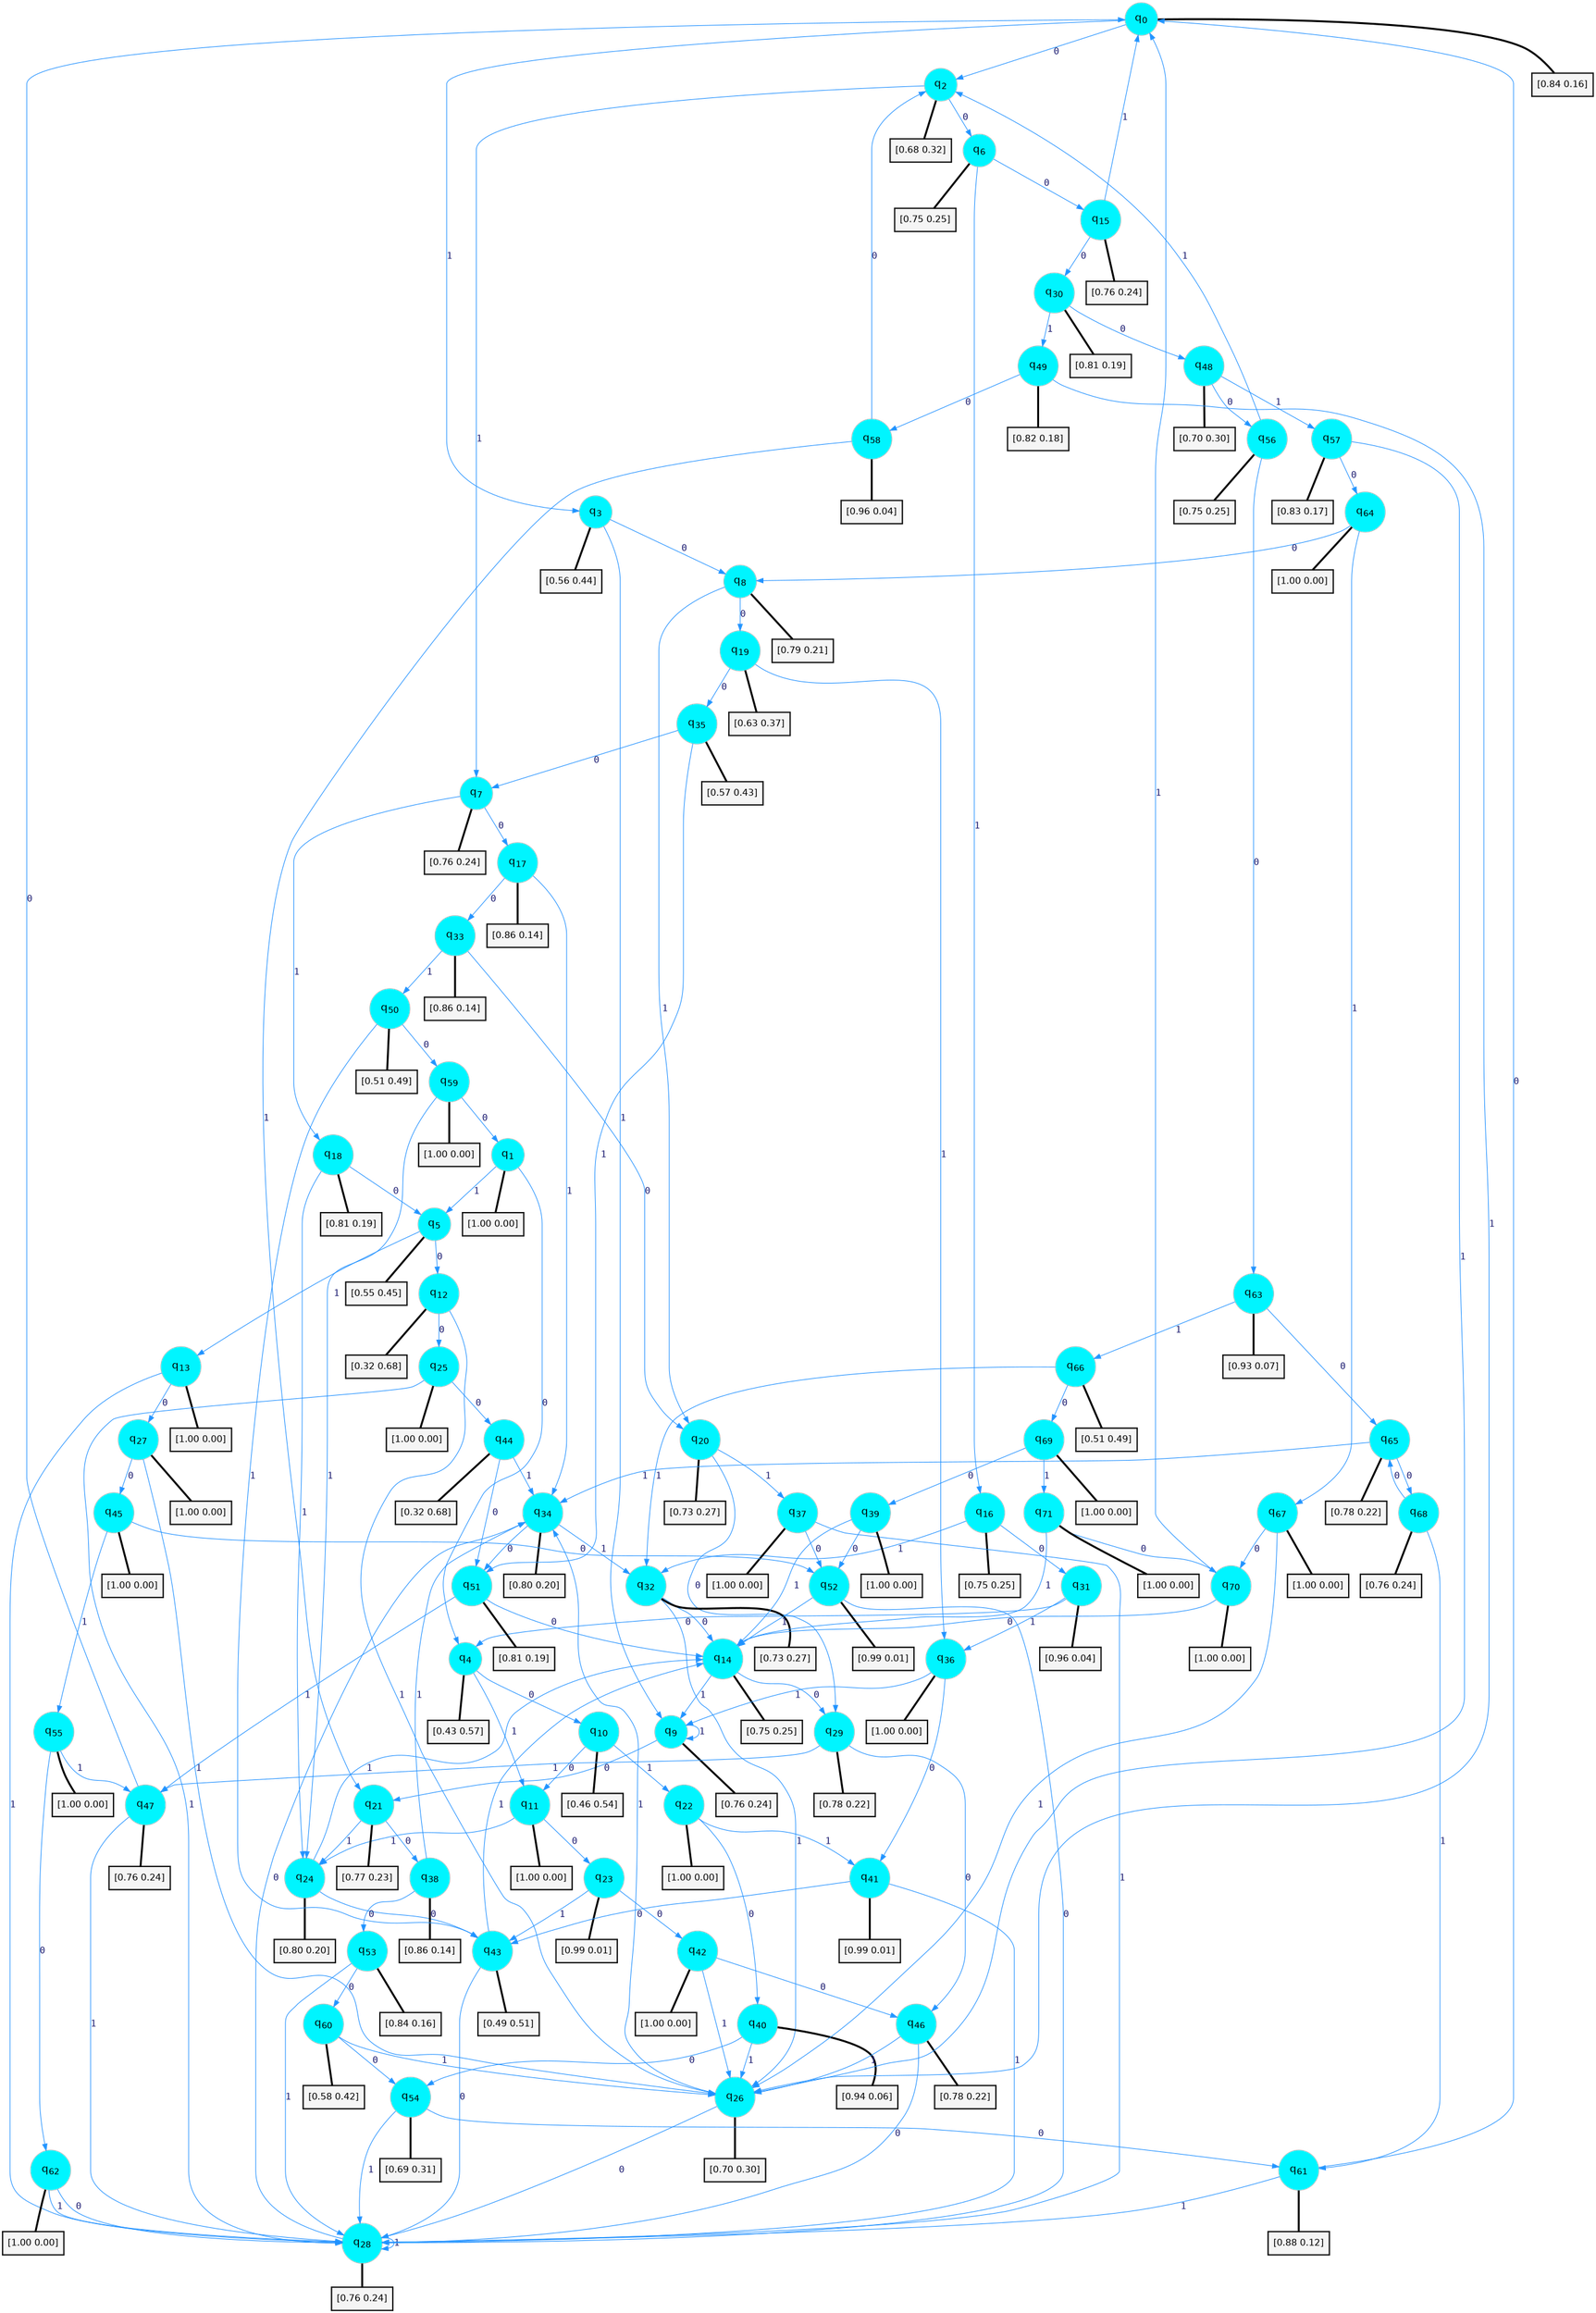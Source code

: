 digraph G {
graph [
bgcolor=transparent, dpi=300, rankdir=TD, size="40,25"];
node [
color=gray, fillcolor=turquoise1, fontcolor=black, fontname=Helvetica, fontsize=16, fontweight=bold, shape=circle, style=filled];
edge [
arrowsize=1, color=dodgerblue1, fontcolor=midnightblue, fontname=courier, fontweight=bold, penwidth=1, style=solid, weight=20];
0[label=<q<SUB>0</SUB>>];
1[label=<q<SUB>1</SUB>>];
2[label=<q<SUB>2</SUB>>];
3[label=<q<SUB>3</SUB>>];
4[label=<q<SUB>4</SUB>>];
5[label=<q<SUB>5</SUB>>];
6[label=<q<SUB>6</SUB>>];
7[label=<q<SUB>7</SUB>>];
8[label=<q<SUB>8</SUB>>];
9[label=<q<SUB>9</SUB>>];
10[label=<q<SUB>10</SUB>>];
11[label=<q<SUB>11</SUB>>];
12[label=<q<SUB>12</SUB>>];
13[label=<q<SUB>13</SUB>>];
14[label=<q<SUB>14</SUB>>];
15[label=<q<SUB>15</SUB>>];
16[label=<q<SUB>16</SUB>>];
17[label=<q<SUB>17</SUB>>];
18[label=<q<SUB>18</SUB>>];
19[label=<q<SUB>19</SUB>>];
20[label=<q<SUB>20</SUB>>];
21[label=<q<SUB>21</SUB>>];
22[label=<q<SUB>22</SUB>>];
23[label=<q<SUB>23</SUB>>];
24[label=<q<SUB>24</SUB>>];
25[label=<q<SUB>25</SUB>>];
26[label=<q<SUB>26</SUB>>];
27[label=<q<SUB>27</SUB>>];
28[label=<q<SUB>28</SUB>>];
29[label=<q<SUB>29</SUB>>];
30[label=<q<SUB>30</SUB>>];
31[label=<q<SUB>31</SUB>>];
32[label=<q<SUB>32</SUB>>];
33[label=<q<SUB>33</SUB>>];
34[label=<q<SUB>34</SUB>>];
35[label=<q<SUB>35</SUB>>];
36[label=<q<SUB>36</SUB>>];
37[label=<q<SUB>37</SUB>>];
38[label=<q<SUB>38</SUB>>];
39[label=<q<SUB>39</SUB>>];
40[label=<q<SUB>40</SUB>>];
41[label=<q<SUB>41</SUB>>];
42[label=<q<SUB>42</SUB>>];
43[label=<q<SUB>43</SUB>>];
44[label=<q<SUB>44</SUB>>];
45[label=<q<SUB>45</SUB>>];
46[label=<q<SUB>46</SUB>>];
47[label=<q<SUB>47</SUB>>];
48[label=<q<SUB>48</SUB>>];
49[label=<q<SUB>49</SUB>>];
50[label=<q<SUB>50</SUB>>];
51[label=<q<SUB>51</SUB>>];
52[label=<q<SUB>52</SUB>>];
53[label=<q<SUB>53</SUB>>];
54[label=<q<SUB>54</SUB>>];
55[label=<q<SUB>55</SUB>>];
56[label=<q<SUB>56</SUB>>];
57[label=<q<SUB>57</SUB>>];
58[label=<q<SUB>58</SUB>>];
59[label=<q<SUB>59</SUB>>];
60[label=<q<SUB>60</SUB>>];
61[label=<q<SUB>61</SUB>>];
62[label=<q<SUB>62</SUB>>];
63[label=<q<SUB>63</SUB>>];
64[label=<q<SUB>64</SUB>>];
65[label=<q<SUB>65</SUB>>];
66[label=<q<SUB>66</SUB>>];
67[label=<q<SUB>67</SUB>>];
68[label=<q<SUB>68</SUB>>];
69[label=<q<SUB>69</SUB>>];
70[label=<q<SUB>70</SUB>>];
71[label=<q<SUB>71</SUB>>];
72[label="[0.84 0.16]", shape=box,fontcolor=black, fontname=Helvetica, fontsize=14, penwidth=2, fillcolor=whitesmoke,color=black];
73[label="[1.00 0.00]", shape=box,fontcolor=black, fontname=Helvetica, fontsize=14, penwidth=2, fillcolor=whitesmoke,color=black];
74[label="[0.68 0.32]", shape=box,fontcolor=black, fontname=Helvetica, fontsize=14, penwidth=2, fillcolor=whitesmoke,color=black];
75[label="[0.56 0.44]", shape=box,fontcolor=black, fontname=Helvetica, fontsize=14, penwidth=2, fillcolor=whitesmoke,color=black];
76[label="[0.43 0.57]", shape=box,fontcolor=black, fontname=Helvetica, fontsize=14, penwidth=2, fillcolor=whitesmoke,color=black];
77[label="[0.55 0.45]", shape=box,fontcolor=black, fontname=Helvetica, fontsize=14, penwidth=2, fillcolor=whitesmoke,color=black];
78[label="[0.75 0.25]", shape=box,fontcolor=black, fontname=Helvetica, fontsize=14, penwidth=2, fillcolor=whitesmoke,color=black];
79[label="[0.76 0.24]", shape=box,fontcolor=black, fontname=Helvetica, fontsize=14, penwidth=2, fillcolor=whitesmoke,color=black];
80[label="[0.79 0.21]", shape=box,fontcolor=black, fontname=Helvetica, fontsize=14, penwidth=2, fillcolor=whitesmoke,color=black];
81[label="[0.76 0.24]", shape=box,fontcolor=black, fontname=Helvetica, fontsize=14, penwidth=2, fillcolor=whitesmoke,color=black];
82[label="[0.46 0.54]", shape=box,fontcolor=black, fontname=Helvetica, fontsize=14, penwidth=2, fillcolor=whitesmoke,color=black];
83[label="[1.00 0.00]", shape=box,fontcolor=black, fontname=Helvetica, fontsize=14, penwidth=2, fillcolor=whitesmoke,color=black];
84[label="[0.32 0.68]", shape=box,fontcolor=black, fontname=Helvetica, fontsize=14, penwidth=2, fillcolor=whitesmoke,color=black];
85[label="[1.00 0.00]", shape=box,fontcolor=black, fontname=Helvetica, fontsize=14, penwidth=2, fillcolor=whitesmoke,color=black];
86[label="[0.75 0.25]", shape=box,fontcolor=black, fontname=Helvetica, fontsize=14, penwidth=2, fillcolor=whitesmoke,color=black];
87[label="[0.76 0.24]", shape=box,fontcolor=black, fontname=Helvetica, fontsize=14, penwidth=2, fillcolor=whitesmoke,color=black];
88[label="[0.75 0.25]", shape=box,fontcolor=black, fontname=Helvetica, fontsize=14, penwidth=2, fillcolor=whitesmoke,color=black];
89[label="[0.86 0.14]", shape=box,fontcolor=black, fontname=Helvetica, fontsize=14, penwidth=2, fillcolor=whitesmoke,color=black];
90[label="[0.81 0.19]", shape=box,fontcolor=black, fontname=Helvetica, fontsize=14, penwidth=2, fillcolor=whitesmoke,color=black];
91[label="[0.63 0.37]", shape=box,fontcolor=black, fontname=Helvetica, fontsize=14, penwidth=2, fillcolor=whitesmoke,color=black];
92[label="[0.73 0.27]", shape=box,fontcolor=black, fontname=Helvetica, fontsize=14, penwidth=2, fillcolor=whitesmoke,color=black];
93[label="[0.77 0.23]", shape=box,fontcolor=black, fontname=Helvetica, fontsize=14, penwidth=2, fillcolor=whitesmoke,color=black];
94[label="[1.00 0.00]", shape=box,fontcolor=black, fontname=Helvetica, fontsize=14, penwidth=2, fillcolor=whitesmoke,color=black];
95[label="[0.99 0.01]", shape=box,fontcolor=black, fontname=Helvetica, fontsize=14, penwidth=2, fillcolor=whitesmoke,color=black];
96[label="[0.80 0.20]", shape=box,fontcolor=black, fontname=Helvetica, fontsize=14, penwidth=2, fillcolor=whitesmoke,color=black];
97[label="[1.00 0.00]", shape=box,fontcolor=black, fontname=Helvetica, fontsize=14, penwidth=2, fillcolor=whitesmoke,color=black];
98[label="[0.70 0.30]", shape=box,fontcolor=black, fontname=Helvetica, fontsize=14, penwidth=2, fillcolor=whitesmoke,color=black];
99[label="[1.00 0.00]", shape=box,fontcolor=black, fontname=Helvetica, fontsize=14, penwidth=2, fillcolor=whitesmoke,color=black];
100[label="[0.76 0.24]", shape=box,fontcolor=black, fontname=Helvetica, fontsize=14, penwidth=2, fillcolor=whitesmoke,color=black];
101[label="[0.78 0.22]", shape=box,fontcolor=black, fontname=Helvetica, fontsize=14, penwidth=2, fillcolor=whitesmoke,color=black];
102[label="[0.81 0.19]", shape=box,fontcolor=black, fontname=Helvetica, fontsize=14, penwidth=2, fillcolor=whitesmoke,color=black];
103[label="[0.96 0.04]", shape=box,fontcolor=black, fontname=Helvetica, fontsize=14, penwidth=2, fillcolor=whitesmoke,color=black];
104[label="[0.73 0.27]", shape=box,fontcolor=black, fontname=Helvetica, fontsize=14, penwidth=2, fillcolor=whitesmoke,color=black];
105[label="[0.86 0.14]", shape=box,fontcolor=black, fontname=Helvetica, fontsize=14, penwidth=2, fillcolor=whitesmoke,color=black];
106[label="[0.80 0.20]", shape=box,fontcolor=black, fontname=Helvetica, fontsize=14, penwidth=2, fillcolor=whitesmoke,color=black];
107[label="[0.57 0.43]", shape=box,fontcolor=black, fontname=Helvetica, fontsize=14, penwidth=2, fillcolor=whitesmoke,color=black];
108[label="[1.00 0.00]", shape=box,fontcolor=black, fontname=Helvetica, fontsize=14, penwidth=2, fillcolor=whitesmoke,color=black];
109[label="[1.00 0.00]", shape=box,fontcolor=black, fontname=Helvetica, fontsize=14, penwidth=2, fillcolor=whitesmoke,color=black];
110[label="[0.86 0.14]", shape=box,fontcolor=black, fontname=Helvetica, fontsize=14, penwidth=2, fillcolor=whitesmoke,color=black];
111[label="[1.00 0.00]", shape=box,fontcolor=black, fontname=Helvetica, fontsize=14, penwidth=2, fillcolor=whitesmoke,color=black];
112[label="[0.94 0.06]", shape=box,fontcolor=black, fontname=Helvetica, fontsize=14, penwidth=2, fillcolor=whitesmoke,color=black];
113[label="[0.99 0.01]", shape=box,fontcolor=black, fontname=Helvetica, fontsize=14, penwidth=2, fillcolor=whitesmoke,color=black];
114[label="[1.00 0.00]", shape=box,fontcolor=black, fontname=Helvetica, fontsize=14, penwidth=2, fillcolor=whitesmoke,color=black];
115[label="[0.49 0.51]", shape=box,fontcolor=black, fontname=Helvetica, fontsize=14, penwidth=2, fillcolor=whitesmoke,color=black];
116[label="[0.32 0.68]", shape=box,fontcolor=black, fontname=Helvetica, fontsize=14, penwidth=2, fillcolor=whitesmoke,color=black];
117[label="[1.00 0.00]", shape=box,fontcolor=black, fontname=Helvetica, fontsize=14, penwidth=2, fillcolor=whitesmoke,color=black];
118[label="[0.78 0.22]", shape=box,fontcolor=black, fontname=Helvetica, fontsize=14, penwidth=2, fillcolor=whitesmoke,color=black];
119[label="[0.76 0.24]", shape=box,fontcolor=black, fontname=Helvetica, fontsize=14, penwidth=2, fillcolor=whitesmoke,color=black];
120[label="[0.70 0.30]", shape=box,fontcolor=black, fontname=Helvetica, fontsize=14, penwidth=2, fillcolor=whitesmoke,color=black];
121[label="[0.82 0.18]", shape=box,fontcolor=black, fontname=Helvetica, fontsize=14, penwidth=2, fillcolor=whitesmoke,color=black];
122[label="[0.51 0.49]", shape=box,fontcolor=black, fontname=Helvetica, fontsize=14, penwidth=2, fillcolor=whitesmoke,color=black];
123[label="[0.81 0.19]", shape=box,fontcolor=black, fontname=Helvetica, fontsize=14, penwidth=2, fillcolor=whitesmoke,color=black];
124[label="[0.99 0.01]", shape=box,fontcolor=black, fontname=Helvetica, fontsize=14, penwidth=2, fillcolor=whitesmoke,color=black];
125[label="[0.84 0.16]", shape=box,fontcolor=black, fontname=Helvetica, fontsize=14, penwidth=2, fillcolor=whitesmoke,color=black];
126[label="[0.69 0.31]", shape=box,fontcolor=black, fontname=Helvetica, fontsize=14, penwidth=2, fillcolor=whitesmoke,color=black];
127[label="[1.00 0.00]", shape=box,fontcolor=black, fontname=Helvetica, fontsize=14, penwidth=2, fillcolor=whitesmoke,color=black];
128[label="[0.75 0.25]", shape=box,fontcolor=black, fontname=Helvetica, fontsize=14, penwidth=2, fillcolor=whitesmoke,color=black];
129[label="[0.83 0.17]", shape=box,fontcolor=black, fontname=Helvetica, fontsize=14, penwidth=2, fillcolor=whitesmoke,color=black];
130[label="[0.96 0.04]", shape=box,fontcolor=black, fontname=Helvetica, fontsize=14, penwidth=2, fillcolor=whitesmoke,color=black];
131[label="[1.00 0.00]", shape=box,fontcolor=black, fontname=Helvetica, fontsize=14, penwidth=2, fillcolor=whitesmoke,color=black];
132[label="[0.58 0.42]", shape=box,fontcolor=black, fontname=Helvetica, fontsize=14, penwidth=2, fillcolor=whitesmoke,color=black];
133[label="[0.88 0.12]", shape=box,fontcolor=black, fontname=Helvetica, fontsize=14, penwidth=2, fillcolor=whitesmoke,color=black];
134[label="[1.00 0.00]", shape=box,fontcolor=black, fontname=Helvetica, fontsize=14, penwidth=2, fillcolor=whitesmoke,color=black];
135[label="[0.93 0.07]", shape=box,fontcolor=black, fontname=Helvetica, fontsize=14, penwidth=2, fillcolor=whitesmoke,color=black];
136[label="[1.00 0.00]", shape=box,fontcolor=black, fontname=Helvetica, fontsize=14, penwidth=2, fillcolor=whitesmoke,color=black];
137[label="[0.78 0.22]", shape=box,fontcolor=black, fontname=Helvetica, fontsize=14, penwidth=2, fillcolor=whitesmoke,color=black];
138[label="[0.51 0.49]", shape=box,fontcolor=black, fontname=Helvetica, fontsize=14, penwidth=2, fillcolor=whitesmoke,color=black];
139[label="[1.00 0.00]", shape=box,fontcolor=black, fontname=Helvetica, fontsize=14, penwidth=2, fillcolor=whitesmoke,color=black];
140[label="[0.76 0.24]", shape=box,fontcolor=black, fontname=Helvetica, fontsize=14, penwidth=2, fillcolor=whitesmoke,color=black];
141[label="[1.00 0.00]", shape=box,fontcolor=black, fontname=Helvetica, fontsize=14, penwidth=2, fillcolor=whitesmoke,color=black];
142[label="[1.00 0.00]", shape=box,fontcolor=black, fontname=Helvetica, fontsize=14, penwidth=2, fillcolor=whitesmoke,color=black];
143[label="[1.00 0.00]", shape=box,fontcolor=black, fontname=Helvetica, fontsize=14, penwidth=2, fillcolor=whitesmoke,color=black];
0->2 [label=0];
0->3 [label=1];
0->72 [arrowhead=none, penwidth=3,color=black];
1->4 [label=0];
1->5 [label=1];
1->73 [arrowhead=none, penwidth=3,color=black];
2->6 [label=0];
2->7 [label=1];
2->74 [arrowhead=none, penwidth=3,color=black];
3->8 [label=0];
3->9 [label=1];
3->75 [arrowhead=none, penwidth=3,color=black];
4->10 [label=0];
4->11 [label=1];
4->76 [arrowhead=none, penwidth=3,color=black];
5->12 [label=0];
5->13 [label=1];
5->77 [arrowhead=none, penwidth=3,color=black];
6->15 [label=0];
6->16 [label=1];
6->78 [arrowhead=none, penwidth=3,color=black];
7->17 [label=0];
7->18 [label=1];
7->79 [arrowhead=none, penwidth=3,color=black];
8->19 [label=0];
8->20 [label=1];
8->80 [arrowhead=none, penwidth=3,color=black];
9->21 [label=0];
9->9 [label=1];
9->81 [arrowhead=none, penwidth=3,color=black];
10->11 [label=0];
10->22 [label=1];
10->82 [arrowhead=none, penwidth=3,color=black];
11->23 [label=0];
11->24 [label=1];
11->83 [arrowhead=none, penwidth=3,color=black];
12->25 [label=0];
12->26 [label=1];
12->84 [arrowhead=none, penwidth=3,color=black];
13->27 [label=0];
13->28 [label=1];
13->85 [arrowhead=none, penwidth=3,color=black];
14->29 [label=0];
14->9 [label=1];
14->86 [arrowhead=none, penwidth=3,color=black];
15->30 [label=0];
15->0 [label=1];
15->87 [arrowhead=none, penwidth=3,color=black];
16->31 [label=0];
16->32 [label=1];
16->88 [arrowhead=none, penwidth=3,color=black];
17->33 [label=0];
17->34 [label=1];
17->89 [arrowhead=none, penwidth=3,color=black];
18->5 [label=0];
18->24 [label=1];
18->90 [arrowhead=none, penwidth=3,color=black];
19->35 [label=0];
19->36 [label=1];
19->91 [arrowhead=none, penwidth=3,color=black];
20->29 [label=0];
20->37 [label=1];
20->92 [arrowhead=none, penwidth=3,color=black];
21->38 [label=0];
21->24 [label=1];
21->93 [arrowhead=none, penwidth=3,color=black];
22->40 [label=0];
22->41 [label=1];
22->94 [arrowhead=none, penwidth=3,color=black];
23->42 [label=0];
23->43 [label=1];
23->95 [arrowhead=none, penwidth=3,color=black];
24->43 [label=0];
24->14 [label=1];
24->96 [arrowhead=none, penwidth=3,color=black];
25->44 [label=0];
25->28 [label=1];
25->97 [arrowhead=none, penwidth=3,color=black];
26->28 [label=0];
26->34 [label=1];
26->98 [arrowhead=none, penwidth=3,color=black];
27->45 [label=0];
27->26 [label=1];
27->99 [arrowhead=none, penwidth=3,color=black];
28->34 [label=0];
28->28 [label=1];
28->100 [arrowhead=none, penwidth=3,color=black];
29->46 [label=0];
29->47 [label=1];
29->101 [arrowhead=none, penwidth=3,color=black];
30->48 [label=0];
30->49 [label=1];
30->102 [arrowhead=none, penwidth=3,color=black];
31->4 [label=0];
31->36 [label=1];
31->103 [arrowhead=none, penwidth=3,color=black];
32->14 [label=0];
32->26 [label=1];
32->104 [arrowhead=none, penwidth=3,color=black];
33->20 [label=0];
33->50 [label=1];
33->105 [arrowhead=none, penwidth=3,color=black];
34->51 [label=0];
34->32 [label=1];
34->106 [arrowhead=none, penwidth=3,color=black];
35->7 [label=0];
35->51 [label=1];
35->107 [arrowhead=none, penwidth=3,color=black];
36->41 [label=0];
36->9 [label=1];
36->108 [arrowhead=none, penwidth=3,color=black];
37->52 [label=0];
37->28 [label=1];
37->109 [arrowhead=none, penwidth=3,color=black];
38->53 [label=0];
38->34 [label=1];
38->110 [arrowhead=none, penwidth=3,color=black];
39->52 [label=0];
39->14 [label=1];
39->111 [arrowhead=none, penwidth=3,color=black];
40->54 [label=0];
40->26 [label=1];
40->112 [arrowhead=none, penwidth=3,color=black];
41->43 [label=0];
41->28 [label=1];
41->113 [arrowhead=none, penwidth=3,color=black];
42->46 [label=0];
42->26 [label=1];
42->114 [arrowhead=none, penwidth=3,color=black];
43->28 [label=0];
43->14 [label=1];
43->115 [arrowhead=none, penwidth=3,color=black];
44->51 [label=0];
44->34 [label=1];
44->116 [arrowhead=none, penwidth=3,color=black];
45->52 [label=0];
45->55 [label=1];
45->117 [arrowhead=none, penwidth=3,color=black];
46->28 [label=0];
46->26 [label=1];
46->118 [arrowhead=none, penwidth=3,color=black];
47->0 [label=0];
47->28 [label=1];
47->119 [arrowhead=none, penwidth=3,color=black];
48->56 [label=0];
48->57 [label=1];
48->120 [arrowhead=none, penwidth=3,color=black];
49->58 [label=0];
49->26 [label=1];
49->121 [arrowhead=none, penwidth=3,color=black];
50->59 [label=0];
50->43 [label=1];
50->122 [arrowhead=none, penwidth=3,color=black];
51->14 [label=0];
51->47 [label=1];
51->123 [arrowhead=none, penwidth=3,color=black];
52->28 [label=0];
52->14 [label=1];
52->124 [arrowhead=none, penwidth=3,color=black];
53->60 [label=0];
53->28 [label=1];
53->125 [arrowhead=none, penwidth=3,color=black];
54->61 [label=0];
54->28 [label=1];
54->126 [arrowhead=none, penwidth=3,color=black];
55->62 [label=0];
55->47 [label=1];
55->127 [arrowhead=none, penwidth=3,color=black];
56->63 [label=0];
56->2 [label=1];
56->128 [arrowhead=none, penwidth=3,color=black];
57->64 [label=0];
57->26 [label=1];
57->129 [arrowhead=none, penwidth=3,color=black];
58->2 [label=0];
58->21 [label=1];
58->130 [arrowhead=none, penwidth=3,color=black];
59->1 [label=0];
59->24 [label=1];
59->131 [arrowhead=none, penwidth=3,color=black];
60->54 [label=0];
60->26 [label=1];
60->132 [arrowhead=none, penwidth=3,color=black];
61->0 [label=0];
61->28 [label=1];
61->133 [arrowhead=none, penwidth=3,color=black];
62->28 [label=0];
62->28 [label=1];
62->134 [arrowhead=none, penwidth=3,color=black];
63->65 [label=0];
63->66 [label=1];
63->135 [arrowhead=none, penwidth=3,color=black];
64->8 [label=0];
64->67 [label=1];
64->136 [arrowhead=none, penwidth=3,color=black];
65->68 [label=0];
65->34 [label=1];
65->137 [arrowhead=none, penwidth=3,color=black];
66->69 [label=0];
66->32 [label=1];
66->138 [arrowhead=none, penwidth=3,color=black];
67->70 [label=0];
67->26 [label=1];
67->139 [arrowhead=none, penwidth=3,color=black];
68->65 [label=0];
68->61 [label=1];
68->140 [arrowhead=none, penwidth=3,color=black];
69->39 [label=0];
69->71 [label=1];
69->141 [arrowhead=none, penwidth=3,color=black];
70->14 [label=0];
70->0 [label=1];
70->142 [arrowhead=none, penwidth=3,color=black];
71->70 [label=0];
71->14 [label=1];
71->143 [arrowhead=none, penwidth=3,color=black];
}
